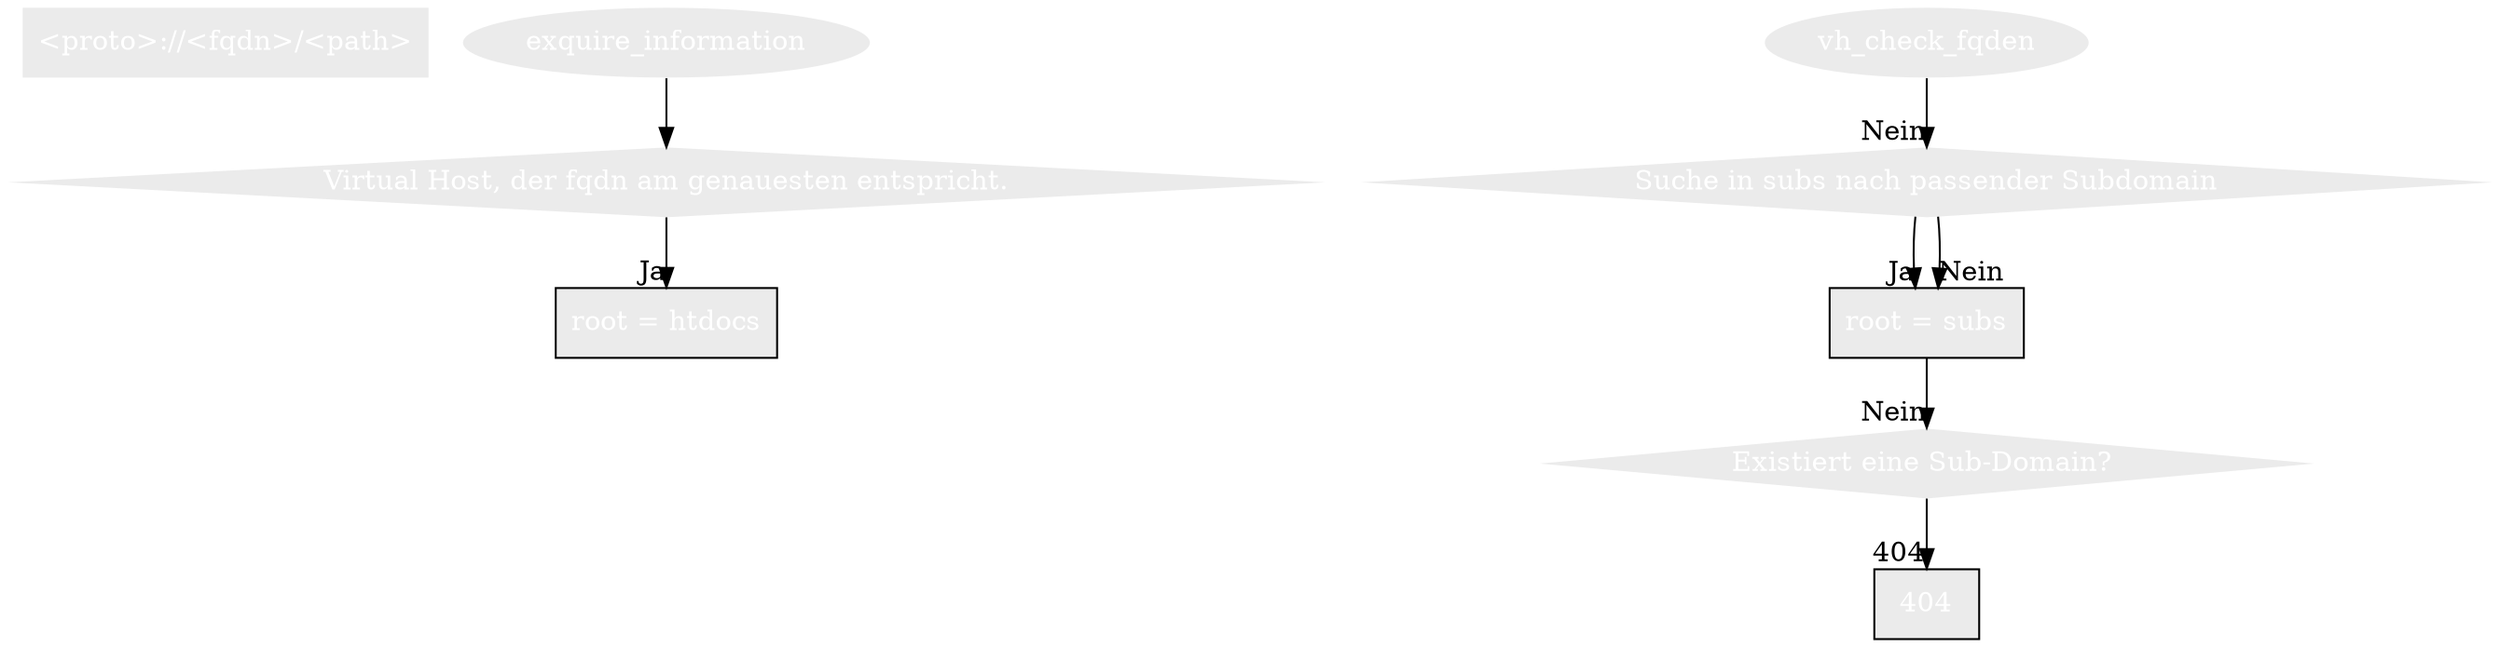 digraph g { 
	node [peripheries=0, style=filled, fillcolor="grey92", font=Helvetica, fontcolor=white]

	enquire_information [shape=box, label="<proto>://<fqdn>/<path>" ]


    vh_check_fqdn [shape=diamond, label="Virtual Host, der fqdn am genauesten entspricht."]
	root_htdocs_ok [shape=record, label="root = htdocs"]
    root_search_in_subs [shape=diamond, label="Suche in subs nach passender Subdomain"]
    root_subs_ok [shape=record, label="root = subs"]
	htdocsfallback_subs [shape=diamond, label="Existiert eine Sub-Domain? " ]
	404 [shape=record, label="404"] 
        
	exquire_information ->  vh_check_fqdn
	vh_check_fqdn -> root_htdocs_ok [headlabel="Ja"]
	vh_check_fqden -> root_search_in_subs [headlabel="Nein"]
	root_search_in_subs -> root_subs_ok [headlabel="Ja"]
	root_search_in_subs -> root_subs_ok [headlabel="Nein"]
	root_subs_ok -> htdocsfallback_subs [headlabel="Nein"]
	htdocsfallback_subs -> 404 [headlabel="404"] 
}


